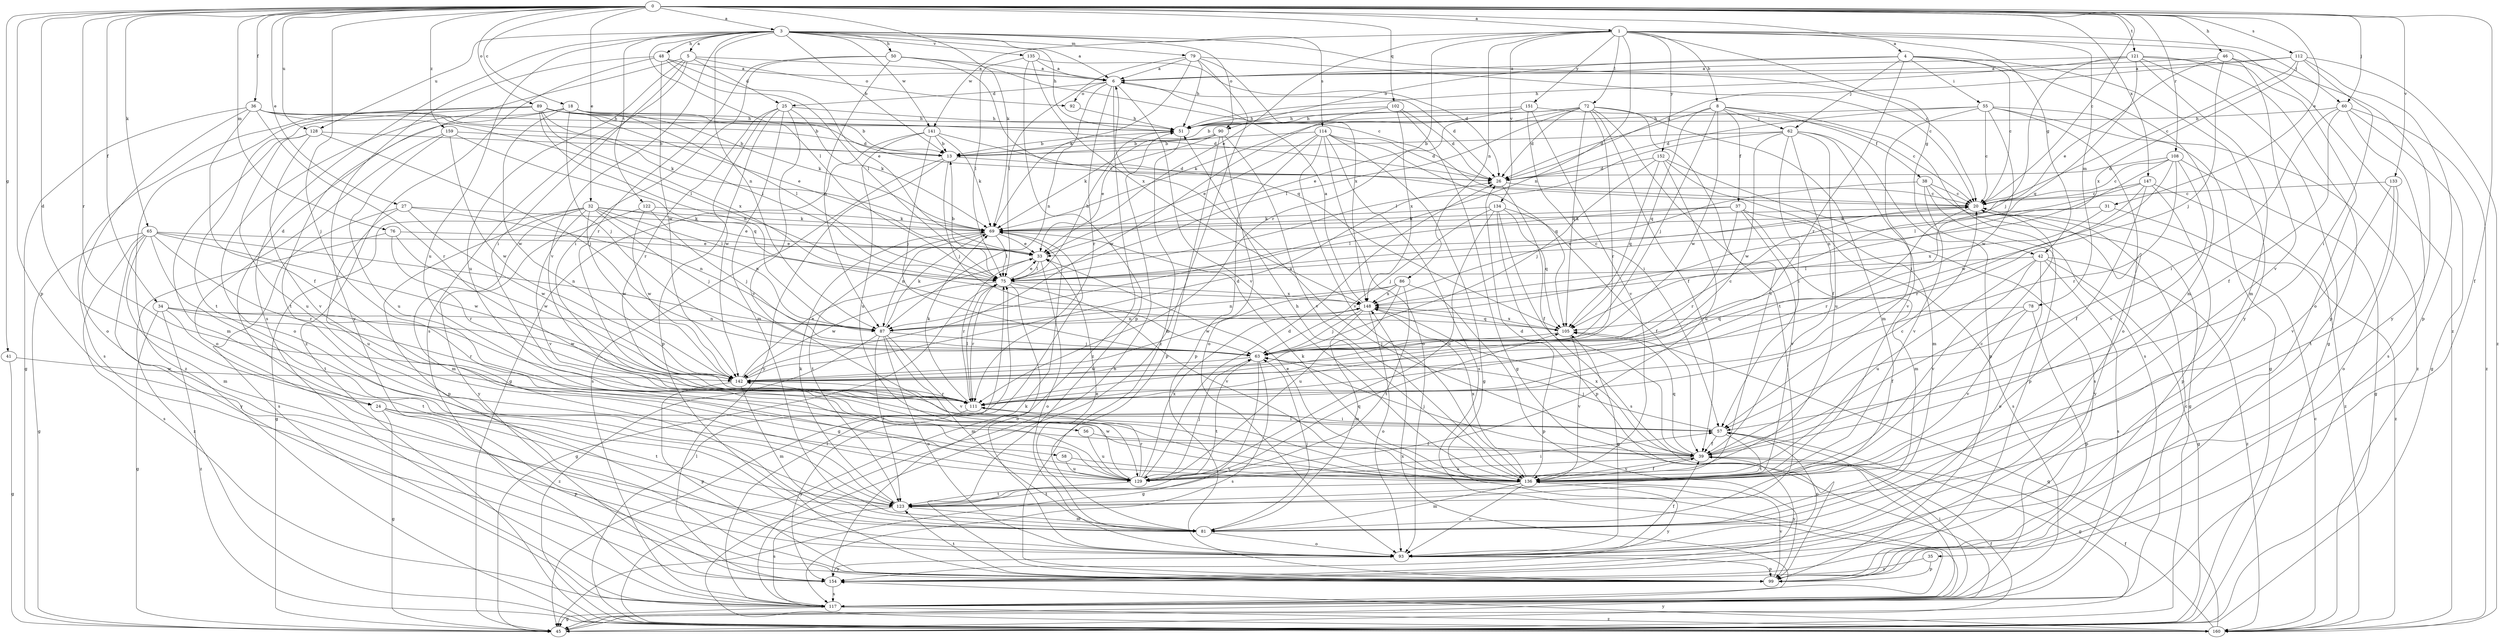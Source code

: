 strict digraph  {
0;
1;
3;
4;
5;
6;
8;
13;
18;
20;
24;
25;
26;
27;
31;
32;
33;
34;
35;
36;
37;
38;
39;
41;
42;
45;
46;
48;
50;
51;
55;
56;
57;
58;
60;
62;
63;
65;
69;
72;
75;
76;
78;
79;
81;
86;
87;
89;
90;
92;
93;
99;
102;
105;
108;
111;
112;
114;
117;
121;
122;
123;
128;
129;
133;
134;
135;
136;
141;
142;
147;
148;
151;
152;
154;
159;
160;
0 -> 1  [label=a];
0 -> 3  [label=a];
0 -> 18  [label=c];
0 -> 20  [label=c];
0 -> 24  [label=d];
0 -> 27  [label=e];
0 -> 31  [label=e];
0 -> 32  [label=e];
0 -> 34  [label=f];
0 -> 35  [label=f];
0 -> 36  [label=f];
0 -> 41  [label=g];
0 -> 42  [label=g];
0 -> 46  [label=h];
0 -> 58  [label=j];
0 -> 60  [label=j];
0 -> 65  [label=k];
0 -> 69  [label=k];
0 -> 76  [label=m];
0 -> 89  [label=o];
0 -> 99  [label=p];
0 -> 102  [label=q];
0 -> 108  [label=r];
0 -> 111  [label=r];
0 -> 112  [label=s];
0 -> 121  [label=t];
0 -> 128  [label=u];
0 -> 133  [label=v];
0 -> 147  [label=x];
0 -> 159  [label=z];
1 -> 4  [label=a];
1 -> 8  [label=b];
1 -> 33  [label=e];
1 -> 42  [label=g];
1 -> 60  [label=j];
1 -> 72  [label=l];
1 -> 78  [label=m];
1 -> 86  [label=n];
1 -> 87  [label=n];
1 -> 111  [label=r];
1 -> 134  [label=v];
1 -> 141  [label=w];
1 -> 151  [label=y];
1 -> 152  [label=y];
1 -> 160  [label=z];
3 -> 5  [label=a];
3 -> 6  [label=a];
3 -> 13  [label=b];
3 -> 20  [label=c];
3 -> 48  [label=h];
3 -> 50  [label=h];
3 -> 51  [label=h];
3 -> 75  [label=l];
3 -> 79  [label=m];
3 -> 87  [label=n];
3 -> 90  [label=o];
3 -> 114  [label=s];
3 -> 117  [label=s];
3 -> 122  [label=t];
3 -> 128  [label=u];
3 -> 129  [label=u];
3 -> 135  [label=v];
3 -> 136  [label=v];
3 -> 141  [label=w];
4 -> 6  [label=a];
4 -> 20  [label=c];
4 -> 55  [label=i];
4 -> 62  [label=j];
4 -> 81  [label=m];
4 -> 90  [label=o];
4 -> 111  [label=r];
4 -> 154  [label=y];
5 -> 6  [label=a];
5 -> 24  [label=d];
5 -> 25  [label=d];
5 -> 56  [label=i];
5 -> 92  [label=o];
5 -> 117  [label=s];
5 -> 129  [label=u];
6 -> 25  [label=d];
6 -> 26  [label=d];
6 -> 87  [label=n];
6 -> 92  [label=o];
6 -> 111  [label=r];
6 -> 136  [label=v];
6 -> 160  [label=z];
8 -> 26  [label=d];
8 -> 37  [label=f];
8 -> 38  [label=f];
8 -> 62  [label=j];
8 -> 63  [label=j];
8 -> 105  [label=q];
8 -> 117  [label=s];
8 -> 142  [label=w];
13 -> 26  [label=d];
13 -> 63  [label=j];
13 -> 117  [label=s];
13 -> 154  [label=y];
18 -> 26  [label=d];
18 -> 51  [label=h];
18 -> 63  [label=j];
18 -> 69  [label=k];
18 -> 75  [label=l];
18 -> 93  [label=o];
18 -> 123  [label=t];
18 -> 142  [label=w];
20 -> 69  [label=k];
20 -> 111  [label=r];
20 -> 154  [label=y];
24 -> 45  [label=g];
24 -> 57  [label=i];
24 -> 99  [label=p];
24 -> 123  [label=t];
25 -> 51  [label=h];
25 -> 69  [label=k];
25 -> 81  [label=m];
25 -> 99  [label=p];
25 -> 111  [label=r];
25 -> 136  [label=v];
25 -> 142  [label=w];
26 -> 20  [label=c];
26 -> 39  [label=f];
27 -> 69  [label=k];
27 -> 87  [label=n];
27 -> 117  [label=s];
27 -> 129  [label=u];
27 -> 142  [label=w];
31 -> 69  [label=k];
31 -> 148  [label=x];
31 -> 160  [label=z];
32 -> 33  [label=e];
32 -> 45  [label=g];
32 -> 63  [label=j];
32 -> 69  [label=k];
32 -> 75  [label=l];
32 -> 81  [label=m];
32 -> 87  [label=n];
32 -> 99  [label=p];
32 -> 136  [label=v];
32 -> 142  [label=w];
33 -> 75  [label=l];
33 -> 93  [label=o];
33 -> 111  [label=r];
34 -> 45  [label=g];
34 -> 87  [label=n];
34 -> 111  [label=r];
34 -> 123  [label=t];
34 -> 142  [label=w];
34 -> 160  [label=z];
35 -> 99  [label=p];
35 -> 154  [label=y];
36 -> 13  [label=b];
36 -> 39  [label=f];
36 -> 45  [label=g];
36 -> 51  [label=h];
36 -> 69  [label=k];
36 -> 75  [label=l];
36 -> 93  [label=o];
36 -> 111  [label=r];
37 -> 69  [label=k];
37 -> 75  [label=l];
37 -> 81  [label=m];
37 -> 111  [label=r];
37 -> 117  [label=s];
37 -> 136  [label=v];
38 -> 20  [label=c];
38 -> 45  [label=g];
38 -> 99  [label=p];
38 -> 136  [label=v];
38 -> 148  [label=x];
39 -> 6  [label=a];
39 -> 20  [label=c];
39 -> 63  [label=j];
39 -> 105  [label=q];
39 -> 129  [label=u];
39 -> 136  [label=v];
39 -> 148  [label=x];
39 -> 154  [label=y];
41 -> 45  [label=g];
41 -> 142  [label=w];
42 -> 45  [label=g];
42 -> 75  [label=l];
42 -> 93  [label=o];
42 -> 117  [label=s];
42 -> 129  [label=u];
42 -> 136  [label=v];
42 -> 160  [label=z];
45 -> 39  [label=f];
46 -> 6  [label=a];
46 -> 33  [label=e];
46 -> 63  [label=j];
46 -> 136  [label=v];
46 -> 154  [label=y];
48 -> 6  [label=a];
48 -> 33  [label=e];
48 -> 75  [label=l];
48 -> 142  [label=w];
48 -> 154  [label=y];
48 -> 160  [label=z];
50 -> 6  [label=a];
50 -> 20  [label=c];
50 -> 57  [label=i];
50 -> 87  [label=n];
50 -> 105  [label=q];
50 -> 111  [label=r];
51 -> 13  [label=b];
51 -> 81  [label=m];
55 -> 20  [label=c];
55 -> 26  [label=d];
55 -> 45  [label=g];
55 -> 51  [label=h];
55 -> 57  [label=i];
55 -> 93  [label=o];
55 -> 142  [label=w];
55 -> 160  [label=z];
56 -> 39  [label=f];
56 -> 129  [label=u];
57 -> 39  [label=f];
57 -> 45  [label=g];
57 -> 63  [label=j];
57 -> 93  [label=o];
57 -> 123  [label=t];
58 -> 129  [label=u];
58 -> 136  [label=v];
60 -> 39  [label=f];
60 -> 45  [label=g];
60 -> 51  [label=h];
60 -> 57  [label=i];
60 -> 117  [label=s];
60 -> 160  [label=z];
62 -> 13  [label=b];
62 -> 39  [label=f];
62 -> 57  [label=i];
62 -> 75  [label=l];
62 -> 99  [label=p];
62 -> 129  [label=u];
62 -> 136  [label=v];
62 -> 142  [label=w];
63 -> 20  [label=c];
63 -> 45  [label=g];
63 -> 117  [label=s];
63 -> 123  [label=t];
63 -> 142  [label=w];
65 -> 33  [label=e];
65 -> 45  [label=g];
65 -> 81  [label=m];
65 -> 87  [label=n];
65 -> 111  [label=r];
65 -> 117  [label=s];
65 -> 123  [label=t];
65 -> 142  [label=w];
65 -> 154  [label=y];
69 -> 33  [label=e];
69 -> 45  [label=g];
69 -> 75  [label=l];
69 -> 87  [label=n];
69 -> 123  [label=t];
72 -> 13  [label=b];
72 -> 26  [label=d];
72 -> 33  [label=e];
72 -> 39  [label=f];
72 -> 51  [label=h];
72 -> 75  [label=l];
72 -> 81  [label=m];
72 -> 105  [label=q];
72 -> 111  [label=r];
72 -> 123  [label=t];
72 -> 136  [label=v];
75 -> 13  [label=b];
75 -> 20  [label=c];
75 -> 33  [label=e];
75 -> 45  [label=g];
75 -> 51  [label=h];
75 -> 93  [label=o];
75 -> 111  [label=r];
75 -> 136  [label=v];
75 -> 142  [label=w];
75 -> 148  [label=x];
76 -> 33  [label=e];
76 -> 111  [label=r];
76 -> 142  [label=w];
76 -> 160  [label=z];
78 -> 39  [label=f];
78 -> 99  [label=p];
78 -> 105  [label=q];
78 -> 136  [label=v];
79 -> 6  [label=a];
79 -> 20  [label=c];
79 -> 51  [label=h];
79 -> 69  [label=k];
79 -> 75  [label=l];
79 -> 148  [label=x];
79 -> 160  [label=z];
81 -> 33  [label=e];
81 -> 63  [label=j];
81 -> 93  [label=o];
86 -> 87  [label=n];
86 -> 99  [label=p];
86 -> 123  [label=t];
86 -> 129  [label=u];
86 -> 142  [label=w];
86 -> 148  [label=x];
87 -> 63  [label=j];
87 -> 69  [label=k];
87 -> 81  [label=m];
87 -> 93  [label=o];
87 -> 123  [label=t];
87 -> 136  [label=v];
87 -> 160  [label=z];
89 -> 13  [label=b];
89 -> 26  [label=d];
89 -> 33  [label=e];
89 -> 51  [label=h];
89 -> 75  [label=l];
89 -> 87  [label=n];
89 -> 117  [label=s];
89 -> 123  [label=t];
89 -> 148  [label=x];
89 -> 160  [label=z];
90 -> 13  [label=b];
90 -> 33  [label=e];
90 -> 69  [label=k];
90 -> 93  [label=o];
90 -> 99  [label=p];
90 -> 136  [label=v];
92 -> 51  [label=h];
93 -> 39  [label=f];
93 -> 99  [label=p];
93 -> 105  [label=q];
93 -> 154  [label=y];
99 -> 123  [label=t];
99 -> 136  [label=v];
102 -> 26  [label=d];
102 -> 45  [label=g];
102 -> 51  [label=h];
102 -> 142  [label=w];
102 -> 148  [label=x];
105 -> 63  [label=j];
105 -> 136  [label=v];
105 -> 148  [label=x];
108 -> 20  [label=c];
108 -> 26  [label=d];
108 -> 45  [label=g];
108 -> 87  [label=n];
108 -> 111  [label=r];
108 -> 136  [label=v];
108 -> 142  [label=w];
111 -> 57  [label=i];
111 -> 69  [label=k];
111 -> 75  [label=l];
111 -> 154  [label=y];
112 -> 6  [label=a];
112 -> 20  [label=c];
112 -> 26  [label=d];
112 -> 57  [label=i];
112 -> 99  [label=p];
112 -> 148  [label=x];
112 -> 160  [label=z];
114 -> 13  [label=b];
114 -> 26  [label=d];
114 -> 33  [label=e];
114 -> 45  [label=g];
114 -> 93  [label=o];
114 -> 99  [label=p];
114 -> 105  [label=q];
114 -> 117  [label=s];
114 -> 136  [label=v];
117 -> 20  [label=c];
117 -> 45  [label=g];
117 -> 51  [label=h];
117 -> 57  [label=i];
117 -> 75  [label=l];
117 -> 148  [label=x];
117 -> 160  [label=z];
121 -> 6  [label=a];
121 -> 45  [label=g];
121 -> 51  [label=h];
121 -> 63  [label=j];
121 -> 81  [label=m];
121 -> 93  [label=o];
121 -> 99  [label=p];
121 -> 105  [label=q];
122 -> 63  [label=j];
122 -> 69  [label=k];
122 -> 142  [label=w];
122 -> 154  [label=y];
123 -> 69  [label=k];
123 -> 81  [label=m];
123 -> 117  [label=s];
128 -> 13  [label=b];
128 -> 63  [label=j];
128 -> 81  [label=m];
128 -> 129  [label=u];
128 -> 136  [label=v];
129 -> 26  [label=d];
129 -> 57  [label=i];
129 -> 63  [label=j];
129 -> 105  [label=q];
129 -> 111  [label=r];
129 -> 123  [label=t];
129 -> 142  [label=w];
129 -> 148  [label=x];
133 -> 20  [label=c];
133 -> 93  [label=o];
133 -> 123  [label=t];
133 -> 136  [label=v];
134 -> 39  [label=f];
134 -> 63  [label=j];
134 -> 69  [label=k];
134 -> 99  [label=p];
134 -> 105  [label=q];
134 -> 117  [label=s];
134 -> 129  [label=u];
135 -> 6  [label=a];
135 -> 26  [label=d];
135 -> 75  [label=l];
135 -> 99  [label=p];
135 -> 148  [label=x];
136 -> 20  [label=c];
136 -> 26  [label=d];
136 -> 33  [label=e];
136 -> 39  [label=f];
136 -> 51  [label=h];
136 -> 69  [label=k];
136 -> 81  [label=m];
136 -> 93  [label=o];
136 -> 123  [label=t];
136 -> 148  [label=x];
136 -> 154  [label=y];
141 -> 13  [label=b];
141 -> 20  [label=c];
141 -> 45  [label=g];
141 -> 63  [label=j];
141 -> 69  [label=k];
141 -> 129  [label=u];
142 -> 26  [label=d];
142 -> 33  [label=e];
142 -> 81  [label=m];
142 -> 99  [label=p];
142 -> 111  [label=r];
147 -> 20  [label=c];
147 -> 39  [label=f];
147 -> 75  [label=l];
147 -> 99  [label=p];
147 -> 111  [label=r];
147 -> 160  [label=z];
148 -> 6  [label=a];
148 -> 63  [label=j];
148 -> 81  [label=m];
148 -> 87  [label=n];
148 -> 93  [label=o];
148 -> 105  [label=q];
151 -> 20  [label=c];
151 -> 51  [label=h];
151 -> 57  [label=i];
151 -> 69  [label=k];
151 -> 136  [label=v];
152 -> 26  [label=d];
152 -> 63  [label=j];
152 -> 81  [label=m];
152 -> 105  [label=q];
152 -> 117  [label=s];
152 -> 129  [label=u];
154 -> 69  [label=k];
154 -> 117  [label=s];
159 -> 13  [label=b];
159 -> 93  [label=o];
159 -> 105  [label=q];
159 -> 129  [label=u];
159 -> 142  [label=w];
160 -> 20  [label=c];
160 -> 39  [label=f];
160 -> 75  [label=l];
160 -> 105  [label=q];
160 -> 154  [label=y];
}
